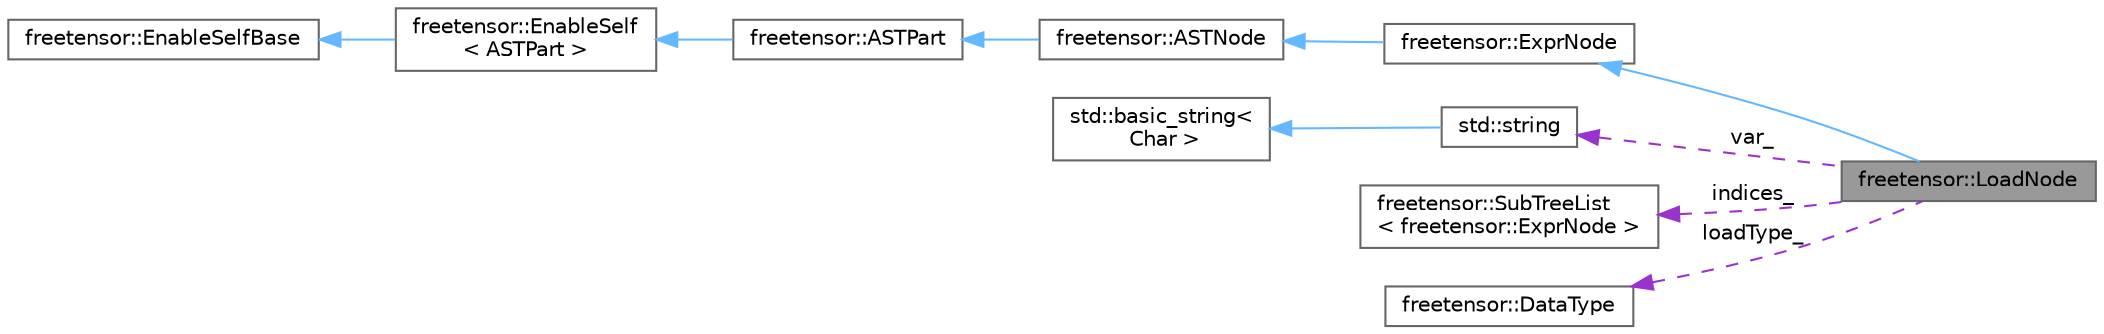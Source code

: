digraph "freetensor::LoadNode"
{
 // LATEX_PDF_SIZE
  bgcolor="transparent";
  edge [fontname=Helvetica,fontsize=10,labelfontname=Helvetica,labelfontsize=10];
  node [fontname=Helvetica,fontsize=10,shape=box,height=0.2,width=0.4];
  rankdir="LR";
  Node1 [label="freetensor::LoadNode",height=0.2,width=0.4,color="gray40", fillcolor="grey60", style="filled", fontcolor="black",tooltip=" "];
  Node2 -> Node1 [dir="back",color="steelblue1",style="solid"];
  Node2 [label="freetensor::ExprNode",height=0.2,width=0.4,color="gray40", fillcolor="white", style="filled",URL="$classfreetensor_1_1ExprNode.html",tooltip=" "];
  Node3 -> Node2 [dir="back",color="steelblue1",style="solid"];
  Node3 [label="freetensor::ASTNode",height=0.2,width=0.4,color="gray40", fillcolor="white", style="filled",URL="$classfreetensor_1_1ASTNode.html",tooltip=" "];
  Node4 -> Node3 [dir="back",color="steelblue1",style="solid"];
  Node4 [label="freetensor::ASTPart",height=0.2,width=0.4,color="gray40", fillcolor="white", style="filled",URL="$classfreetensor_1_1ASTPart.html",tooltip=" "];
  Node5 -> Node4 [dir="back",color="steelblue1",style="solid"];
  Node5 [label="freetensor::EnableSelf\l\< ASTPart \>",height=0.2,width=0.4,color="gray40", fillcolor="white", style="filled",URL="$classfreetensor_1_1EnableSelf.html",tooltip=" "];
  Node6 -> Node5 [dir="back",color="steelblue1",style="solid"];
  Node6 [label="freetensor::EnableSelfBase",height=0.2,width=0.4,color="gray40", fillcolor="white", style="filled",URL="$classfreetensor_1_1EnableSelfBase.html",tooltip=" "];
  Node7 -> Node1 [dir="back",color="darkorchid3",style="dashed",label=" var_" ];
  Node7 [label="std::string",height=0.2,width=0.4,color="gray40", fillcolor="white", style="filled",tooltip=" "];
  Node8 -> Node7 [dir="back",color="steelblue1",style="solid"];
  Node8 [label="std::basic_string\<\l Char \>",height=0.2,width=0.4,color="gray40", fillcolor="white", style="filled",tooltip=" "];
  Node9 -> Node1 [dir="back",color="darkorchid3",style="dashed",label=" indices_" ];
  Node9 [label="freetensor::SubTreeList\l\< freetensor::ExprNode \>",height=0.2,width=0.4,color="gray40", fillcolor="white", style="filled",URL="$classfreetensor_1_1SubTreeList.html",tooltip=" "];
  Node10 -> Node1 [dir="back",color="darkorchid3",style="dashed",label=" loadType_" ];
  Node10 [label="freetensor::DataType",height=0.2,width=0.4,color="gray40", fillcolor="white", style="filled",URL="$classfreetensor_1_1DataType.html",tooltip=" "];
}
